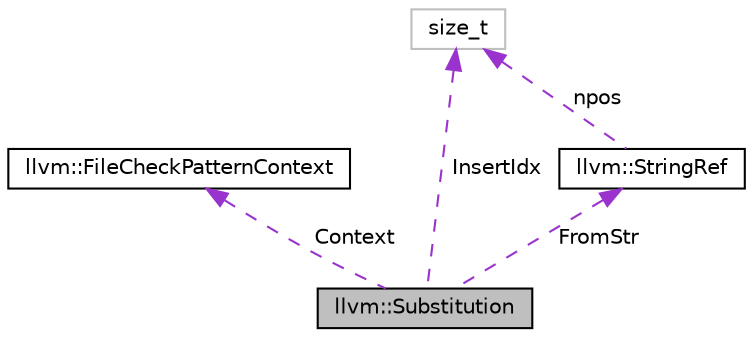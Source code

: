 digraph "llvm::Substitution"
{
 // LATEX_PDF_SIZE
  bgcolor="transparent";
  edge [fontname="Helvetica",fontsize="10",labelfontname="Helvetica",labelfontsize="10"];
  node [fontname="Helvetica",fontsize="10",shape=record];
  Node1 [label="llvm::Substitution",height=0.2,width=0.4,color="black", fillcolor="grey75", style="filled", fontcolor="black",tooltip="Class representing a substitution to perform in the RegExStr string."];
  Node2 -> Node1 [dir="back",color="darkorchid3",fontsize="10",style="dashed",label=" Context" ,fontname="Helvetica"];
  Node2 [label="llvm::FileCheckPatternContext",height=0.2,width=0.4,color="black",URL="$classllvm_1_1FileCheckPatternContext.html",tooltip="Class holding the Pattern global state, shared by all patterns: tables holding values of variables an..."];
  Node3 -> Node1 [dir="back",color="darkorchid3",fontsize="10",style="dashed",label=" FromStr" ,fontname="Helvetica"];
  Node3 [label="llvm::StringRef",height=0.2,width=0.4,color="black",URL="$classllvm_1_1StringRef.html",tooltip="StringRef - Represent a constant reference to a string, i.e."];
  Node4 -> Node3 [dir="back",color="darkorchid3",fontsize="10",style="dashed",label=" npos" ,fontname="Helvetica"];
  Node4 [label="size_t",height=0.2,width=0.4,color="grey75",tooltip=" "];
  Node4 -> Node1 [dir="back",color="darkorchid3",fontsize="10",style="dashed",label=" InsertIdx" ,fontname="Helvetica"];
}
